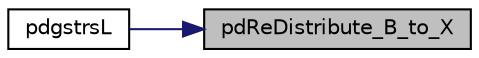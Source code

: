 digraph "pdReDistribute_B_to_X"
{
 // LATEX_PDF_SIZE
  edge [fontname="Helvetica",fontsize="10",labelfontname="Helvetica",labelfontsize="10"];
  node [fontname="Helvetica",fontsize="10",shape=record];
  rankdir="RL";
  Node1 [label="pdReDistribute_B_to_X",height=0.2,width=0.4,color="black", fillcolor="grey75", style="filled", fontcolor="black",tooltip=" "];
  Node1 -> Node2 [dir="back",color="midnightblue",fontsize="10",style="solid",fontname="Helvetica"];
  Node2 [label="pdgstrsL",height=0.2,width=0.4,color="black", fillcolor="white", style="filled",URL="$pdgstrsL_8c.html#a363929df0171d19ee1891d2b8728f374",tooltip=" "];
}
